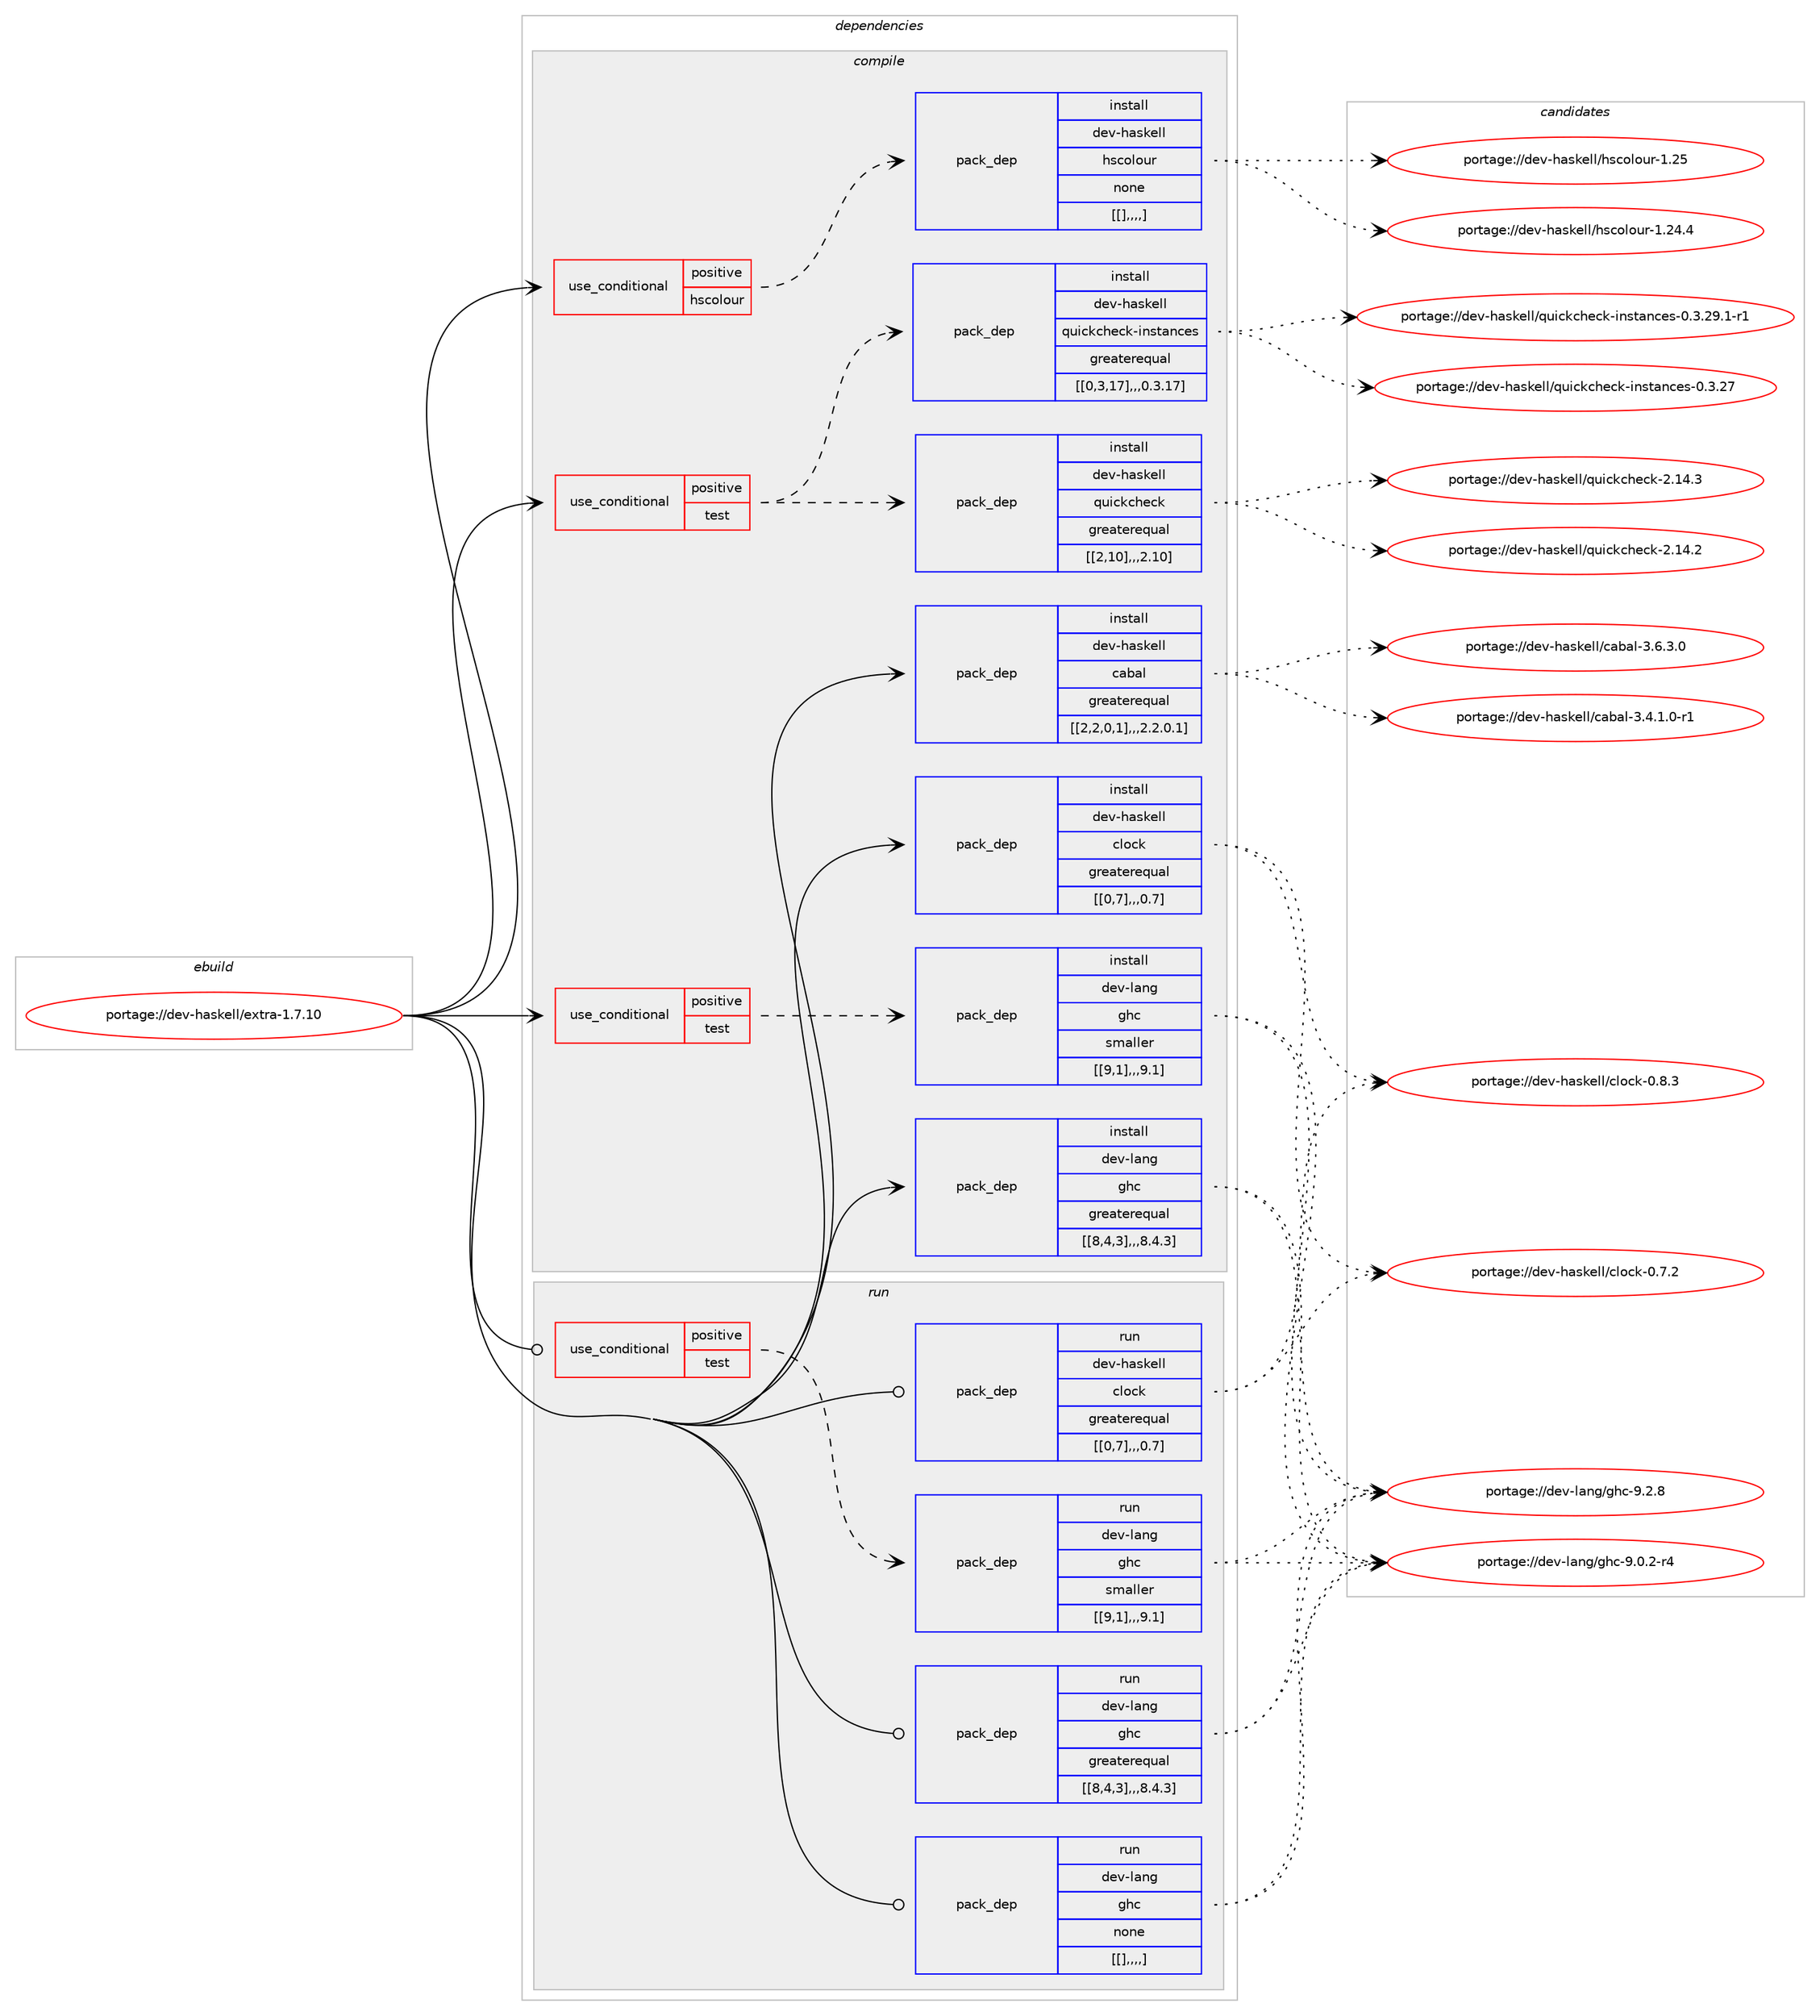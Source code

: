 digraph prolog {

# *************
# Graph options
# *************

newrank=true;
concentrate=true;
compound=true;
graph [rankdir=LR,fontname=Helvetica,fontsize=10,ranksep=1.5];#, ranksep=2.5, nodesep=0.2];
edge  [arrowhead=vee];
node  [fontname=Helvetica,fontsize=10];

# **********
# The ebuild
# **********

subgraph cluster_leftcol {
color=gray;
label=<<i>ebuild</i>>;
id [label="portage://dev-haskell/extra-1.7.10", color=red, width=4, href="../dev-haskell/extra-1.7.10.svg"];
}

# ****************
# The dependencies
# ****************

subgraph cluster_midcol {
color=gray;
label=<<i>dependencies</i>>;
subgraph cluster_compile {
fillcolor="#eeeeee";
style=filled;
label=<<i>compile</i>>;
subgraph cond20791 {
dependency80609 [label=<<TABLE BORDER="0" CELLBORDER="1" CELLSPACING="0" CELLPADDING="4"><TR><TD ROWSPAN="3" CELLPADDING="10">use_conditional</TD></TR><TR><TD>positive</TD></TR><TR><TD>hscolour</TD></TR></TABLE>>, shape=none, color=red];
subgraph pack58845 {
dependency80610 [label=<<TABLE BORDER="0" CELLBORDER="1" CELLSPACING="0" CELLPADDING="4" WIDTH="220"><TR><TD ROWSPAN="6" CELLPADDING="30">pack_dep</TD></TR><TR><TD WIDTH="110">install</TD></TR><TR><TD>dev-haskell</TD></TR><TR><TD>hscolour</TD></TR><TR><TD>none</TD></TR><TR><TD>[[],,,,]</TD></TR></TABLE>>, shape=none, color=blue];
}
dependency80609:e -> dependency80610:w [weight=20,style="dashed",arrowhead="vee"];
}
id:e -> dependency80609:w [weight=20,style="solid",arrowhead="vee"];
subgraph cond20792 {
dependency80611 [label=<<TABLE BORDER="0" CELLBORDER="1" CELLSPACING="0" CELLPADDING="4"><TR><TD ROWSPAN="3" CELLPADDING="10">use_conditional</TD></TR><TR><TD>positive</TD></TR><TR><TD>test</TD></TR></TABLE>>, shape=none, color=red];
subgraph pack58846 {
dependency80612 [label=<<TABLE BORDER="0" CELLBORDER="1" CELLSPACING="0" CELLPADDING="4" WIDTH="220"><TR><TD ROWSPAN="6" CELLPADDING="30">pack_dep</TD></TR><TR><TD WIDTH="110">install</TD></TR><TR><TD>dev-haskell</TD></TR><TR><TD>quickcheck</TD></TR><TR><TD>greaterequal</TD></TR><TR><TD>[[2,10],,,2.10]</TD></TR></TABLE>>, shape=none, color=blue];
}
dependency80611:e -> dependency80612:w [weight=20,style="dashed",arrowhead="vee"];
subgraph pack58847 {
dependency80613 [label=<<TABLE BORDER="0" CELLBORDER="1" CELLSPACING="0" CELLPADDING="4" WIDTH="220"><TR><TD ROWSPAN="6" CELLPADDING="30">pack_dep</TD></TR><TR><TD WIDTH="110">install</TD></TR><TR><TD>dev-haskell</TD></TR><TR><TD>quickcheck-instances</TD></TR><TR><TD>greaterequal</TD></TR><TR><TD>[[0,3,17],,,0.3.17]</TD></TR></TABLE>>, shape=none, color=blue];
}
dependency80611:e -> dependency80613:w [weight=20,style="dashed",arrowhead="vee"];
}
id:e -> dependency80611:w [weight=20,style="solid",arrowhead="vee"];
subgraph cond20793 {
dependency80614 [label=<<TABLE BORDER="0" CELLBORDER="1" CELLSPACING="0" CELLPADDING="4"><TR><TD ROWSPAN="3" CELLPADDING="10">use_conditional</TD></TR><TR><TD>positive</TD></TR><TR><TD>test</TD></TR></TABLE>>, shape=none, color=red];
subgraph pack58848 {
dependency80615 [label=<<TABLE BORDER="0" CELLBORDER="1" CELLSPACING="0" CELLPADDING="4" WIDTH="220"><TR><TD ROWSPAN="6" CELLPADDING="30">pack_dep</TD></TR><TR><TD WIDTH="110">install</TD></TR><TR><TD>dev-lang</TD></TR><TR><TD>ghc</TD></TR><TR><TD>smaller</TD></TR><TR><TD>[[9,1],,,9.1]</TD></TR></TABLE>>, shape=none, color=blue];
}
dependency80614:e -> dependency80615:w [weight=20,style="dashed",arrowhead="vee"];
}
id:e -> dependency80614:w [weight=20,style="solid",arrowhead="vee"];
subgraph pack58849 {
dependency80616 [label=<<TABLE BORDER="0" CELLBORDER="1" CELLSPACING="0" CELLPADDING="4" WIDTH="220"><TR><TD ROWSPAN="6" CELLPADDING="30">pack_dep</TD></TR><TR><TD WIDTH="110">install</TD></TR><TR><TD>dev-haskell</TD></TR><TR><TD>cabal</TD></TR><TR><TD>greaterequal</TD></TR><TR><TD>[[2,2,0,1],,,2.2.0.1]</TD></TR></TABLE>>, shape=none, color=blue];
}
id:e -> dependency80616:w [weight=20,style="solid",arrowhead="vee"];
subgraph pack58850 {
dependency80617 [label=<<TABLE BORDER="0" CELLBORDER="1" CELLSPACING="0" CELLPADDING="4" WIDTH="220"><TR><TD ROWSPAN="6" CELLPADDING="30">pack_dep</TD></TR><TR><TD WIDTH="110">install</TD></TR><TR><TD>dev-haskell</TD></TR><TR><TD>clock</TD></TR><TR><TD>greaterequal</TD></TR><TR><TD>[[0,7],,,0.7]</TD></TR></TABLE>>, shape=none, color=blue];
}
id:e -> dependency80617:w [weight=20,style="solid",arrowhead="vee"];
subgraph pack58851 {
dependency80618 [label=<<TABLE BORDER="0" CELLBORDER="1" CELLSPACING="0" CELLPADDING="4" WIDTH="220"><TR><TD ROWSPAN="6" CELLPADDING="30">pack_dep</TD></TR><TR><TD WIDTH="110">install</TD></TR><TR><TD>dev-lang</TD></TR><TR><TD>ghc</TD></TR><TR><TD>greaterequal</TD></TR><TR><TD>[[8,4,3],,,8.4.3]</TD></TR></TABLE>>, shape=none, color=blue];
}
id:e -> dependency80618:w [weight=20,style="solid",arrowhead="vee"];
}
subgraph cluster_compileandrun {
fillcolor="#eeeeee";
style=filled;
label=<<i>compile and run</i>>;
}
subgraph cluster_run {
fillcolor="#eeeeee";
style=filled;
label=<<i>run</i>>;
subgraph cond20794 {
dependency80619 [label=<<TABLE BORDER="0" CELLBORDER="1" CELLSPACING="0" CELLPADDING="4"><TR><TD ROWSPAN="3" CELLPADDING="10">use_conditional</TD></TR><TR><TD>positive</TD></TR><TR><TD>test</TD></TR></TABLE>>, shape=none, color=red];
subgraph pack58852 {
dependency80620 [label=<<TABLE BORDER="0" CELLBORDER="1" CELLSPACING="0" CELLPADDING="4" WIDTH="220"><TR><TD ROWSPAN="6" CELLPADDING="30">pack_dep</TD></TR><TR><TD WIDTH="110">run</TD></TR><TR><TD>dev-lang</TD></TR><TR><TD>ghc</TD></TR><TR><TD>smaller</TD></TR><TR><TD>[[9,1],,,9.1]</TD></TR></TABLE>>, shape=none, color=blue];
}
dependency80619:e -> dependency80620:w [weight=20,style="dashed",arrowhead="vee"];
}
id:e -> dependency80619:w [weight=20,style="solid",arrowhead="odot"];
subgraph pack58853 {
dependency80621 [label=<<TABLE BORDER="0" CELLBORDER="1" CELLSPACING="0" CELLPADDING="4" WIDTH="220"><TR><TD ROWSPAN="6" CELLPADDING="30">pack_dep</TD></TR><TR><TD WIDTH="110">run</TD></TR><TR><TD>dev-haskell</TD></TR><TR><TD>clock</TD></TR><TR><TD>greaterequal</TD></TR><TR><TD>[[0,7],,,0.7]</TD></TR></TABLE>>, shape=none, color=blue];
}
id:e -> dependency80621:w [weight=20,style="solid",arrowhead="odot"];
subgraph pack58854 {
dependency80622 [label=<<TABLE BORDER="0" CELLBORDER="1" CELLSPACING="0" CELLPADDING="4" WIDTH="220"><TR><TD ROWSPAN="6" CELLPADDING="30">pack_dep</TD></TR><TR><TD WIDTH="110">run</TD></TR><TR><TD>dev-lang</TD></TR><TR><TD>ghc</TD></TR><TR><TD>greaterequal</TD></TR><TR><TD>[[8,4,3],,,8.4.3]</TD></TR></TABLE>>, shape=none, color=blue];
}
id:e -> dependency80622:w [weight=20,style="solid",arrowhead="odot"];
subgraph pack58855 {
dependency80623 [label=<<TABLE BORDER="0" CELLBORDER="1" CELLSPACING="0" CELLPADDING="4" WIDTH="220"><TR><TD ROWSPAN="6" CELLPADDING="30">pack_dep</TD></TR><TR><TD WIDTH="110">run</TD></TR><TR><TD>dev-lang</TD></TR><TR><TD>ghc</TD></TR><TR><TD>none</TD></TR><TR><TD>[[],,,,]</TD></TR></TABLE>>, shape=none, color=blue];
}
id:e -> dependency80623:w [weight=20,style="solid",arrowhead="odot"];
}
}

# **************
# The candidates
# **************

subgraph cluster_choices {
rank=same;
color=gray;
label=<<i>candidates</i>>;

subgraph choice58845 {
color=black;
nodesep=1;
choice100101118451049711510710110810847104115991111081111171144549465053 [label="portage://dev-haskell/hscolour-1.25", color=red, width=4,href="../dev-haskell/hscolour-1.25.svg"];
choice1001011184510497115107101108108471041159911110811111711445494650524652 [label="portage://dev-haskell/hscolour-1.24.4", color=red, width=4,href="../dev-haskell/hscolour-1.24.4.svg"];
dependency80610:e -> choice100101118451049711510710110810847104115991111081111171144549465053:w [style=dotted,weight="100"];
dependency80610:e -> choice1001011184510497115107101108108471041159911110811111711445494650524652:w [style=dotted,weight="100"];
}
subgraph choice58846 {
color=black;
nodesep=1;
choice10010111845104971151071011081084711311710599107991041019910745504649524651 [label="portage://dev-haskell/quickcheck-2.14.3", color=red, width=4,href="../dev-haskell/quickcheck-2.14.3.svg"];
choice10010111845104971151071011081084711311710599107991041019910745504649524650 [label="portage://dev-haskell/quickcheck-2.14.2", color=red, width=4,href="../dev-haskell/quickcheck-2.14.2.svg"];
dependency80612:e -> choice10010111845104971151071011081084711311710599107991041019910745504649524651:w [style=dotted,weight="100"];
dependency80612:e -> choice10010111845104971151071011081084711311710599107991041019910745504649524650:w [style=dotted,weight="100"];
}
subgraph choice58847 {
color=black;
nodesep=1;
choice1001011184510497115107101108108471131171059910799104101991074510511011511697110991011154548465146505746494511449 [label="portage://dev-haskell/quickcheck-instances-0.3.29.1-r1", color=red, width=4,href="../dev-haskell/quickcheck-instances-0.3.29.1-r1.svg"];
choice10010111845104971151071011081084711311710599107991041019910745105110115116971109910111545484651465055 [label="portage://dev-haskell/quickcheck-instances-0.3.27", color=red, width=4,href="../dev-haskell/quickcheck-instances-0.3.27.svg"];
dependency80613:e -> choice1001011184510497115107101108108471131171059910799104101991074510511011511697110991011154548465146505746494511449:w [style=dotted,weight="100"];
dependency80613:e -> choice10010111845104971151071011081084711311710599107991041019910745105110115116971109910111545484651465055:w [style=dotted,weight="100"];
}
subgraph choice58848 {
color=black;
nodesep=1;
choice10010111845108971101034710310499455746504656 [label="portage://dev-lang/ghc-9.2.8", color=red, width=4,href="../dev-lang/ghc-9.2.8.svg"];
choice100101118451089711010347103104994557464846504511452 [label="portage://dev-lang/ghc-9.0.2-r4", color=red, width=4,href="../dev-lang/ghc-9.0.2-r4.svg"];
dependency80615:e -> choice10010111845108971101034710310499455746504656:w [style=dotted,weight="100"];
dependency80615:e -> choice100101118451089711010347103104994557464846504511452:w [style=dotted,weight="100"];
}
subgraph choice58849 {
color=black;
nodesep=1;
choice100101118451049711510710110810847999798971084551465446514648 [label="portage://dev-haskell/cabal-3.6.3.0", color=red, width=4,href="../dev-haskell/cabal-3.6.3.0.svg"];
choice1001011184510497115107101108108479997989710845514652464946484511449 [label="portage://dev-haskell/cabal-3.4.1.0-r1", color=red, width=4,href="../dev-haskell/cabal-3.4.1.0-r1.svg"];
dependency80616:e -> choice100101118451049711510710110810847999798971084551465446514648:w [style=dotted,weight="100"];
dependency80616:e -> choice1001011184510497115107101108108479997989710845514652464946484511449:w [style=dotted,weight="100"];
}
subgraph choice58850 {
color=black;
nodesep=1;
choice1001011184510497115107101108108479910811199107454846564651 [label="portage://dev-haskell/clock-0.8.3", color=red, width=4,href="../dev-haskell/clock-0.8.3.svg"];
choice1001011184510497115107101108108479910811199107454846554650 [label="portage://dev-haskell/clock-0.7.2", color=red, width=4,href="../dev-haskell/clock-0.7.2.svg"];
dependency80617:e -> choice1001011184510497115107101108108479910811199107454846564651:w [style=dotted,weight="100"];
dependency80617:e -> choice1001011184510497115107101108108479910811199107454846554650:w [style=dotted,weight="100"];
}
subgraph choice58851 {
color=black;
nodesep=1;
choice10010111845108971101034710310499455746504656 [label="portage://dev-lang/ghc-9.2.8", color=red, width=4,href="../dev-lang/ghc-9.2.8.svg"];
choice100101118451089711010347103104994557464846504511452 [label="portage://dev-lang/ghc-9.0.2-r4", color=red, width=4,href="../dev-lang/ghc-9.0.2-r4.svg"];
dependency80618:e -> choice10010111845108971101034710310499455746504656:w [style=dotted,weight="100"];
dependency80618:e -> choice100101118451089711010347103104994557464846504511452:w [style=dotted,weight="100"];
}
subgraph choice58852 {
color=black;
nodesep=1;
choice10010111845108971101034710310499455746504656 [label="portage://dev-lang/ghc-9.2.8", color=red, width=4,href="../dev-lang/ghc-9.2.8.svg"];
choice100101118451089711010347103104994557464846504511452 [label="portage://dev-lang/ghc-9.0.2-r4", color=red, width=4,href="../dev-lang/ghc-9.0.2-r4.svg"];
dependency80620:e -> choice10010111845108971101034710310499455746504656:w [style=dotted,weight="100"];
dependency80620:e -> choice100101118451089711010347103104994557464846504511452:w [style=dotted,weight="100"];
}
subgraph choice58853 {
color=black;
nodesep=1;
choice1001011184510497115107101108108479910811199107454846564651 [label="portage://dev-haskell/clock-0.8.3", color=red, width=4,href="../dev-haskell/clock-0.8.3.svg"];
choice1001011184510497115107101108108479910811199107454846554650 [label="portage://dev-haskell/clock-0.7.2", color=red, width=4,href="../dev-haskell/clock-0.7.2.svg"];
dependency80621:e -> choice1001011184510497115107101108108479910811199107454846564651:w [style=dotted,weight="100"];
dependency80621:e -> choice1001011184510497115107101108108479910811199107454846554650:w [style=dotted,weight="100"];
}
subgraph choice58854 {
color=black;
nodesep=1;
choice10010111845108971101034710310499455746504656 [label="portage://dev-lang/ghc-9.2.8", color=red, width=4,href="../dev-lang/ghc-9.2.8.svg"];
choice100101118451089711010347103104994557464846504511452 [label="portage://dev-lang/ghc-9.0.2-r4", color=red, width=4,href="../dev-lang/ghc-9.0.2-r4.svg"];
dependency80622:e -> choice10010111845108971101034710310499455746504656:w [style=dotted,weight="100"];
dependency80622:e -> choice100101118451089711010347103104994557464846504511452:w [style=dotted,weight="100"];
}
subgraph choice58855 {
color=black;
nodesep=1;
choice10010111845108971101034710310499455746504656 [label="portage://dev-lang/ghc-9.2.8", color=red, width=4,href="../dev-lang/ghc-9.2.8.svg"];
choice100101118451089711010347103104994557464846504511452 [label="portage://dev-lang/ghc-9.0.2-r4", color=red, width=4,href="../dev-lang/ghc-9.0.2-r4.svg"];
dependency80623:e -> choice10010111845108971101034710310499455746504656:w [style=dotted,weight="100"];
dependency80623:e -> choice100101118451089711010347103104994557464846504511452:w [style=dotted,weight="100"];
}
}

}
